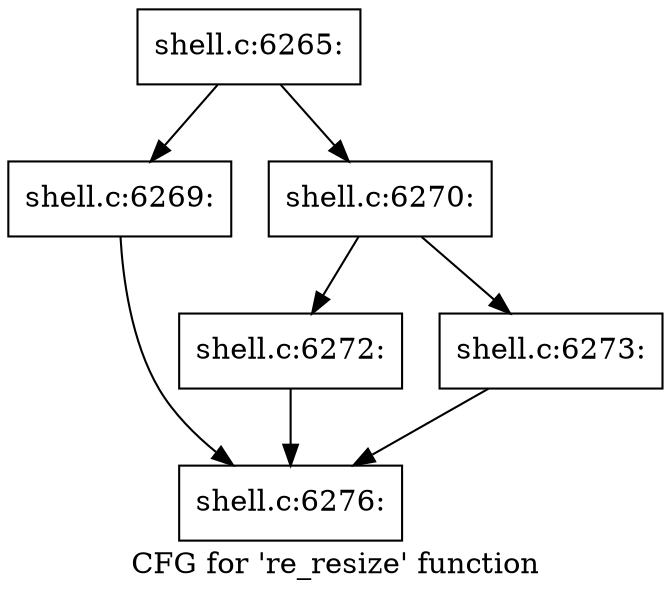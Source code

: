 digraph "CFG for 're_resize' function" {
	label="CFG for 're_resize' function";

	Node0x560276a06e50 [shape=record,label="{shell.c:6265:}"];
	Node0x560276a06e50 -> Node0x560276a16390;
	Node0x560276a06e50 -> Node0x560276a163e0;
	Node0x560276a16390 [shape=record,label="{shell.c:6269:}"];
	Node0x560276a16390 -> Node0x560276a06fd0;
	Node0x560276a163e0 [shape=record,label="{shell.c:6270:}"];
	Node0x560276a163e0 -> Node0x560276a17250;
	Node0x560276a163e0 -> Node0x560276a172a0;
	Node0x560276a17250 [shape=record,label="{shell.c:6272:}"];
	Node0x560276a17250 -> Node0x560276a06fd0;
	Node0x560276a172a0 [shape=record,label="{shell.c:6273:}"];
	Node0x560276a172a0 -> Node0x560276a06fd0;
	Node0x560276a06fd0 [shape=record,label="{shell.c:6276:}"];
}
